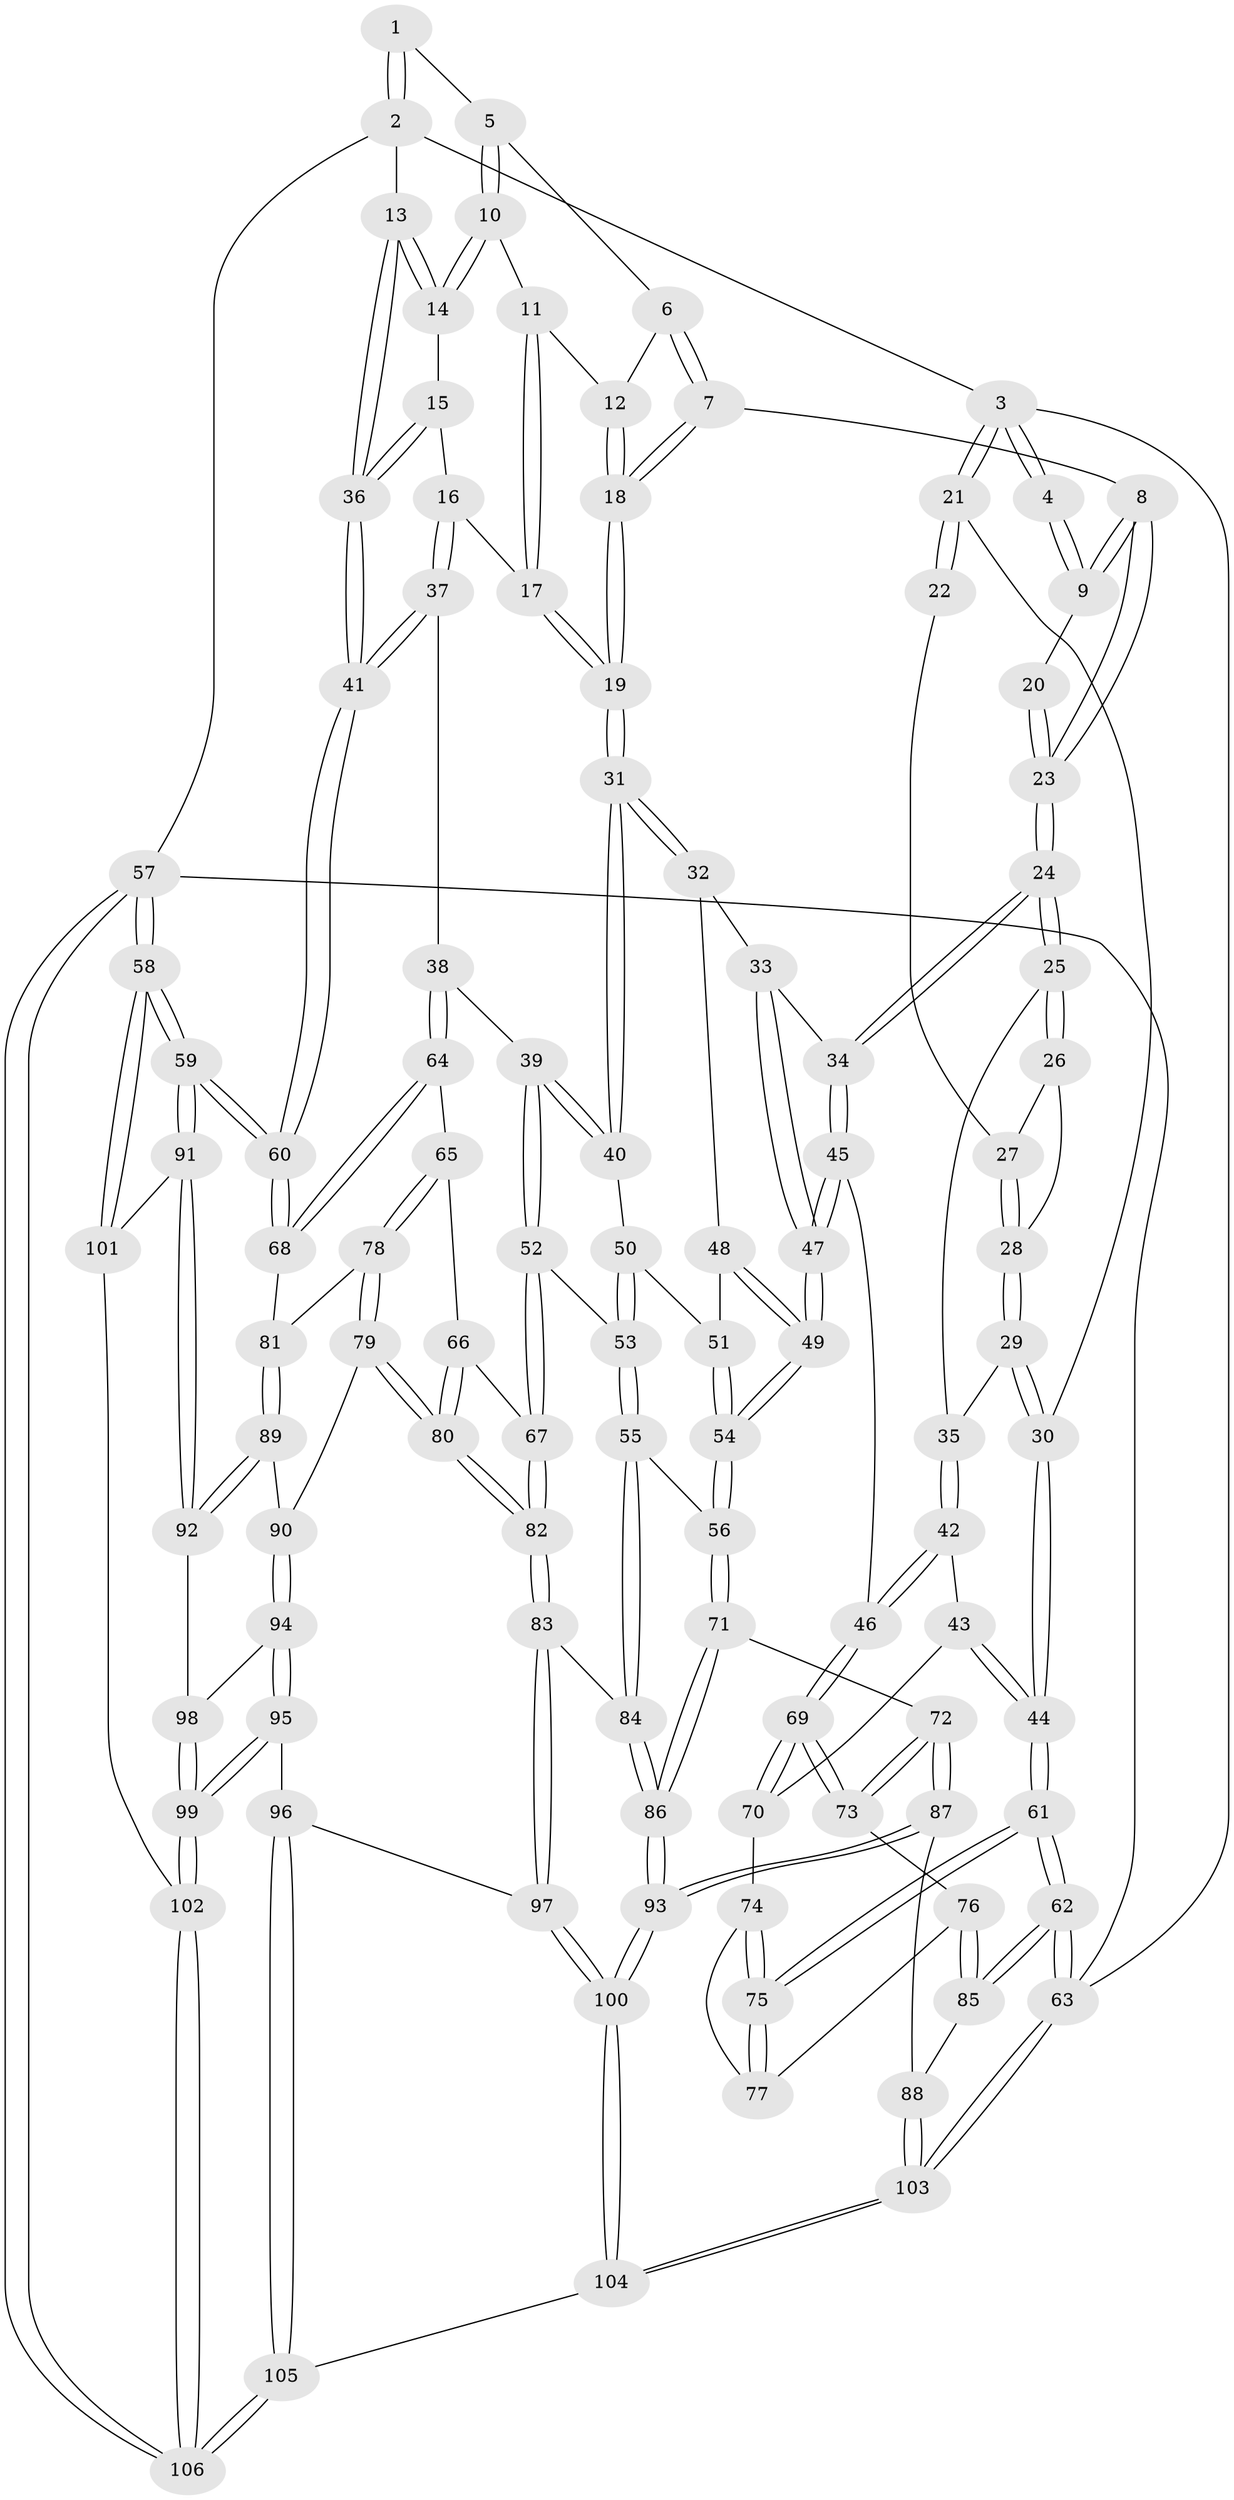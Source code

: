 // coarse degree distribution, {3: 0.5094339622641509, 4: 0.24528301886792453, 2: 0.18867924528301888, 5: 0.05660377358490566}
// Generated by graph-tools (version 1.1) at 2025/54/03/04/25 22:54:37]
// undirected, 106 vertices, 262 edges
graph export_dot {
  node [color=gray90,style=filled];
  1 [pos="+0.797877876814189+0"];
  2 [pos="+1+0"];
  3 [pos="+0+0"];
  4 [pos="+0.29229848390146423+0"];
  5 [pos="+0.7231775455146904+0"];
  6 [pos="+0.6032103651024687+0.04664283084734598"];
  7 [pos="+0.424862548192024+0.13875075767802367"];
  8 [pos="+0.33568810033727137+0.11647334481664318"];
  9 [pos="+0.33514688044914986+0.11522620200753941"];
  10 [pos="+0.7229044679783154+0.12789206369000586"];
  11 [pos="+0.7184164335464265+0.14808283914939321"];
  12 [pos="+0.5986305759811678+0.1980797709009228"];
  13 [pos="+1+0"];
  14 [pos="+0.8415758695896077+0.20928248657326604"];
  15 [pos="+0.8139275476803047+0.25018909645647625"];
  16 [pos="+0.7681356217263555+0.29841529807198625"];
  17 [pos="+0.7176617111507329+0.27467810633014184"];
  18 [pos="+0.5549528580974433+0.2971278731457202"];
  19 [pos="+0.5645563659272083+0.323036281460521"];
  20 [pos="+0.027308355954702573+0.09585345695696798"];
  21 [pos="+0+0"];
  22 [pos="+0+0.08296016486129802"];
  23 [pos="+0.26454517415881545+0.2656598351435288"];
  24 [pos="+0.26418376931781407+0.26691702411332496"];
  25 [pos="+0.20627036679793706+0.2754524676987047"];
  26 [pos="+0.1257509900701041+0.24461566731451592"];
  27 [pos="+0.008889849560180414+0.13021583523265787"];
  28 [pos="+0.06108163213055131+0.27182921253844516"];
  29 [pos="+0.04592348622613922+0.32582951444947816"];
  30 [pos="+0+0.2934910038055209"];
  31 [pos="+0.5612397425947981+0.3328237790017718"];
  32 [pos="+0.43570883231879004+0.3634357291866332"];
  33 [pos="+0.4283892752718751+0.36244056194266683"];
  34 [pos="+0.26871840277366416+0.2801209171627902"];
  35 [pos="+0.08185613271234103+0.35084941695174804"];
  36 [pos="+1+0.3399117229592736"];
  37 [pos="+0.8238306220490553+0.38406259318345304"];
  38 [pos="+0.7596076366441572+0.49549394607139563"];
  39 [pos="+0.6842117921160364+0.48652162968843166"];
  40 [pos="+0.5789791247691777+0.3997903020619239"];
  41 [pos="+1+0.34640230404504696"];
  42 [pos="+0.09015777444816721+0.4466840608266022"];
  43 [pos="+0+0.5046699504263553"];
  44 [pos="+0+0.526617488705247"];
  45 [pos="+0.24062433549845502+0.4887148240077487"];
  46 [pos="+0.2345178243524993+0.491153457743813"];
  47 [pos="+0.29688773508675537+0.5139898263231629"];
  48 [pos="+0.4284040066276208+0.44820172514564643"];
  49 [pos="+0.30394650718052446+0.5192111068901553"];
  50 [pos="+0.5101784246981155+0.5001556817928335"];
  51 [pos="+0.48545020585911997+0.5072866450196862"];
  52 [pos="+0.5924101338781672+0.6140898794373272"];
  53 [pos="+0.5710827802603619+0.6058472379175665"];
  54 [pos="+0.37336238222578133+0.5946830087184892"];
  55 [pos="+0.43739276788315246+0.6454739192445393"];
  56 [pos="+0.3734084579882677+0.5948758686756129"];
  57 [pos="+1+1"];
  58 [pos="+1+1"];
  59 [pos="+1+0.7737774369995847"];
  60 [pos="+1+0.5317343734770376"];
  61 [pos="+0+0.6836298060164986"];
  62 [pos="+0+0.7568141875314544"];
  63 [pos="+0+1"];
  64 [pos="+0.7784859006463991+0.5309377018032652"];
  65 [pos="+0.7421709455699413+0.6185254002371586"];
  66 [pos="+0.7265191098249573+0.6237705515074189"];
  67 [pos="+0.6118879972077162+0.6537853532318134"];
  68 [pos="+0.9280158136813366+0.6095228955623513"];
  69 [pos="+0.17640319307261518+0.587376430346177"];
  70 [pos="+0.08751491013526916+0.5892769121888805"];
  71 [pos="+0.30552217254329794+0.6964205575153029"];
  72 [pos="+0.18978658177668084+0.7068758977807046"];
  73 [pos="+0.17906283397342931+0.689337282226052"];
  74 [pos="+0.08180304911849884+0.6025360623118674"];
  75 [pos="+0+0.6577975648401345"];
  76 [pos="+0.09801764282584204+0.6841407804180321"];
  77 [pos="+0.07125912834452094+0.6557681613714503"];
  78 [pos="+0.7629961741146881+0.6961796278287413"];
  79 [pos="+0.7327709654239+0.7406829597392894"];
  80 [pos="+0.6579231879094141+0.7565761608346095"];
  81 [pos="+0.8843366569338502+0.6936995019202449"];
  82 [pos="+0.6120729832653696+0.7682163731090955"];
  83 [pos="+0.6081162776141037+0.7740386892023446"];
  84 [pos="+0.48220522328327253+0.7766901303247588"];
  85 [pos="+0+0.7929215779878288"];
  86 [pos="+0.3769342968661845+0.8735203512541768"];
  87 [pos="+0.16305547268725593+0.8310719912572722"];
  88 [pos="+0.07853775058105378+0.83222145244203"];
  89 [pos="+0.8849340169213353+0.7053301395011261"];
  90 [pos="+0.7743622842130535+0.7827434336870799"];
  91 [pos="+0.9372983621762931+0.8312209504447766"];
  92 [pos="+0.9094825994545944+0.8113171884645534"];
  93 [pos="+0.3251278123798592+0.994989146298737"];
  94 [pos="+0.7950415979690222+0.8237824437492339"];
  95 [pos="+0.7394044063698967+0.9093799140341784"];
  96 [pos="+0.6542494487649221+0.8854983647555048"];
  97 [pos="+0.6264776242445166+0.8294486566047689"];
  98 [pos="+0.8869432372647288+0.8173061968497634"];
  99 [pos="+0.7859961228110429+0.9689770684502377"];
  100 [pos="+0.33098464430972485+1"];
  101 [pos="+0.9252470834647458+0.9179089351439762"];
  102 [pos="+0.8100254411363987+1"];
  103 [pos="+0+1"];
  104 [pos="+0.3404767881698452+1"];
  105 [pos="+0.45620074954885464+1"];
  106 [pos="+0.806913787922098+1"];
  1 -- 2;
  1 -- 2;
  1 -- 5;
  2 -- 3;
  2 -- 13;
  2 -- 57;
  3 -- 4;
  3 -- 4;
  3 -- 21;
  3 -- 21;
  3 -- 63;
  4 -- 9;
  4 -- 9;
  5 -- 6;
  5 -- 10;
  5 -- 10;
  6 -- 7;
  6 -- 7;
  6 -- 12;
  7 -- 8;
  7 -- 18;
  7 -- 18;
  8 -- 9;
  8 -- 9;
  8 -- 23;
  8 -- 23;
  9 -- 20;
  10 -- 11;
  10 -- 14;
  10 -- 14;
  11 -- 12;
  11 -- 17;
  11 -- 17;
  12 -- 18;
  12 -- 18;
  13 -- 14;
  13 -- 14;
  13 -- 36;
  13 -- 36;
  14 -- 15;
  15 -- 16;
  15 -- 36;
  15 -- 36;
  16 -- 17;
  16 -- 37;
  16 -- 37;
  17 -- 19;
  17 -- 19;
  18 -- 19;
  18 -- 19;
  19 -- 31;
  19 -- 31;
  20 -- 23;
  20 -- 23;
  21 -- 22;
  21 -- 22;
  21 -- 30;
  22 -- 27;
  23 -- 24;
  23 -- 24;
  24 -- 25;
  24 -- 25;
  24 -- 34;
  24 -- 34;
  25 -- 26;
  25 -- 26;
  25 -- 35;
  26 -- 27;
  26 -- 28;
  27 -- 28;
  27 -- 28;
  28 -- 29;
  28 -- 29;
  29 -- 30;
  29 -- 30;
  29 -- 35;
  30 -- 44;
  30 -- 44;
  31 -- 32;
  31 -- 32;
  31 -- 40;
  31 -- 40;
  32 -- 33;
  32 -- 48;
  33 -- 34;
  33 -- 47;
  33 -- 47;
  34 -- 45;
  34 -- 45;
  35 -- 42;
  35 -- 42;
  36 -- 41;
  36 -- 41;
  37 -- 38;
  37 -- 41;
  37 -- 41;
  38 -- 39;
  38 -- 64;
  38 -- 64;
  39 -- 40;
  39 -- 40;
  39 -- 52;
  39 -- 52;
  40 -- 50;
  41 -- 60;
  41 -- 60;
  42 -- 43;
  42 -- 46;
  42 -- 46;
  43 -- 44;
  43 -- 44;
  43 -- 70;
  44 -- 61;
  44 -- 61;
  45 -- 46;
  45 -- 47;
  45 -- 47;
  46 -- 69;
  46 -- 69;
  47 -- 49;
  47 -- 49;
  48 -- 49;
  48 -- 49;
  48 -- 51;
  49 -- 54;
  49 -- 54;
  50 -- 51;
  50 -- 53;
  50 -- 53;
  51 -- 54;
  51 -- 54;
  52 -- 53;
  52 -- 67;
  52 -- 67;
  53 -- 55;
  53 -- 55;
  54 -- 56;
  54 -- 56;
  55 -- 56;
  55 -- 84;
  55 -- 84;
  56 -- 71;
  56 -- 71;
  57 -- 58;
  57 -- 58;
  57 -- 106;
  57 -- 106;
  57 -- 63;
  58 -- 59;
  58 -- 59;
  58 -- 101;
  58 -- 101;
  59 -- 60;
  59 -- 60;
  59 -- 91;
  59 -- 91;
  60 -- 68;
  60 -- 68;
  61 -- 62;
  61 -- 62;
  61 -- 75;
  61 -- 75;
  62 -- 63;
  62 -- 63;
  62 -- 85;
  62 -- 85;
  63 -- 103;
  63 -- 103;
  64 -- 65;
  64 -- 68;
  64 -- 68;
  65 -- 66;
  65 -- 78;
  65 -- 78;
  66 -- 67;
  66 -- 80;
  66 -- 80;
  67 -- 82;
  67 -- 82;
  68 -- 81;
  69 -- 70;
  69 -- 70;
  69 -- 73;
  69 -- 73;
  70 -- 74;
  71 -- 72;
  71 -- 86;
  71 -- 86;
  72 -- 73;
  72 -- 73;
  72 -- 87;
  72 -- 87;
  73 -- 76;
  74 -- 75;
  74 -- 75;
  74 -- 77;
  75 -- 77;
  75 -- 77;
  76 -- 77;
  76 -- 85;
  76 -- 85;
  78 -- 79;
  78 -- 79;
  78 -- 81;
  79 -- 80;
  79 -- 80;
  79 -- 90;
  80 -- 82;
  80 -- 82;
  81 -- 89;
  81 -- 89;
  82 -- 83;
  82 -- 83;
  83 -- 84;
  83 -- 97;
  83 -- 97;
  84 -- 86;
  84 -- 86;
  85 -- 88;
  86 -- 93;
  86 -- 93;
  87 -- 88;
  87 -- 93;
  87 -- 93;
  88 -- 103;
  88 -- 103;
  89 -- 90;
  89 -- 92;
  89 -- 92;
  90 -- 94;
  90 -- 94;
  91 -- 92;
  91 -- 92;
  91 -- 101;
  92 -- 98;
  93 -- 100;
  93 -- 100;
  94 -- 95;
  94 -- 95;
  94 -- 98;
  95 -- 96;
  95 -- 99;
  95 -- 99;
  96 -- 97;
  96 -- 105;
  96 -- 105;
  97 -- 100;
  97 -- 100;
  98 -- 99;
  98 -- 99;
  99 -- 102;
  99 -- 102;
  100 -- 104;
  100 -- 104;
  101 -- 102;
  102 -- 106;
  102 -- 106;
  103 -- 104;
  103 -- 104;
  104 -- 105;
  105 -- 106;
  105 -- 106;
}
